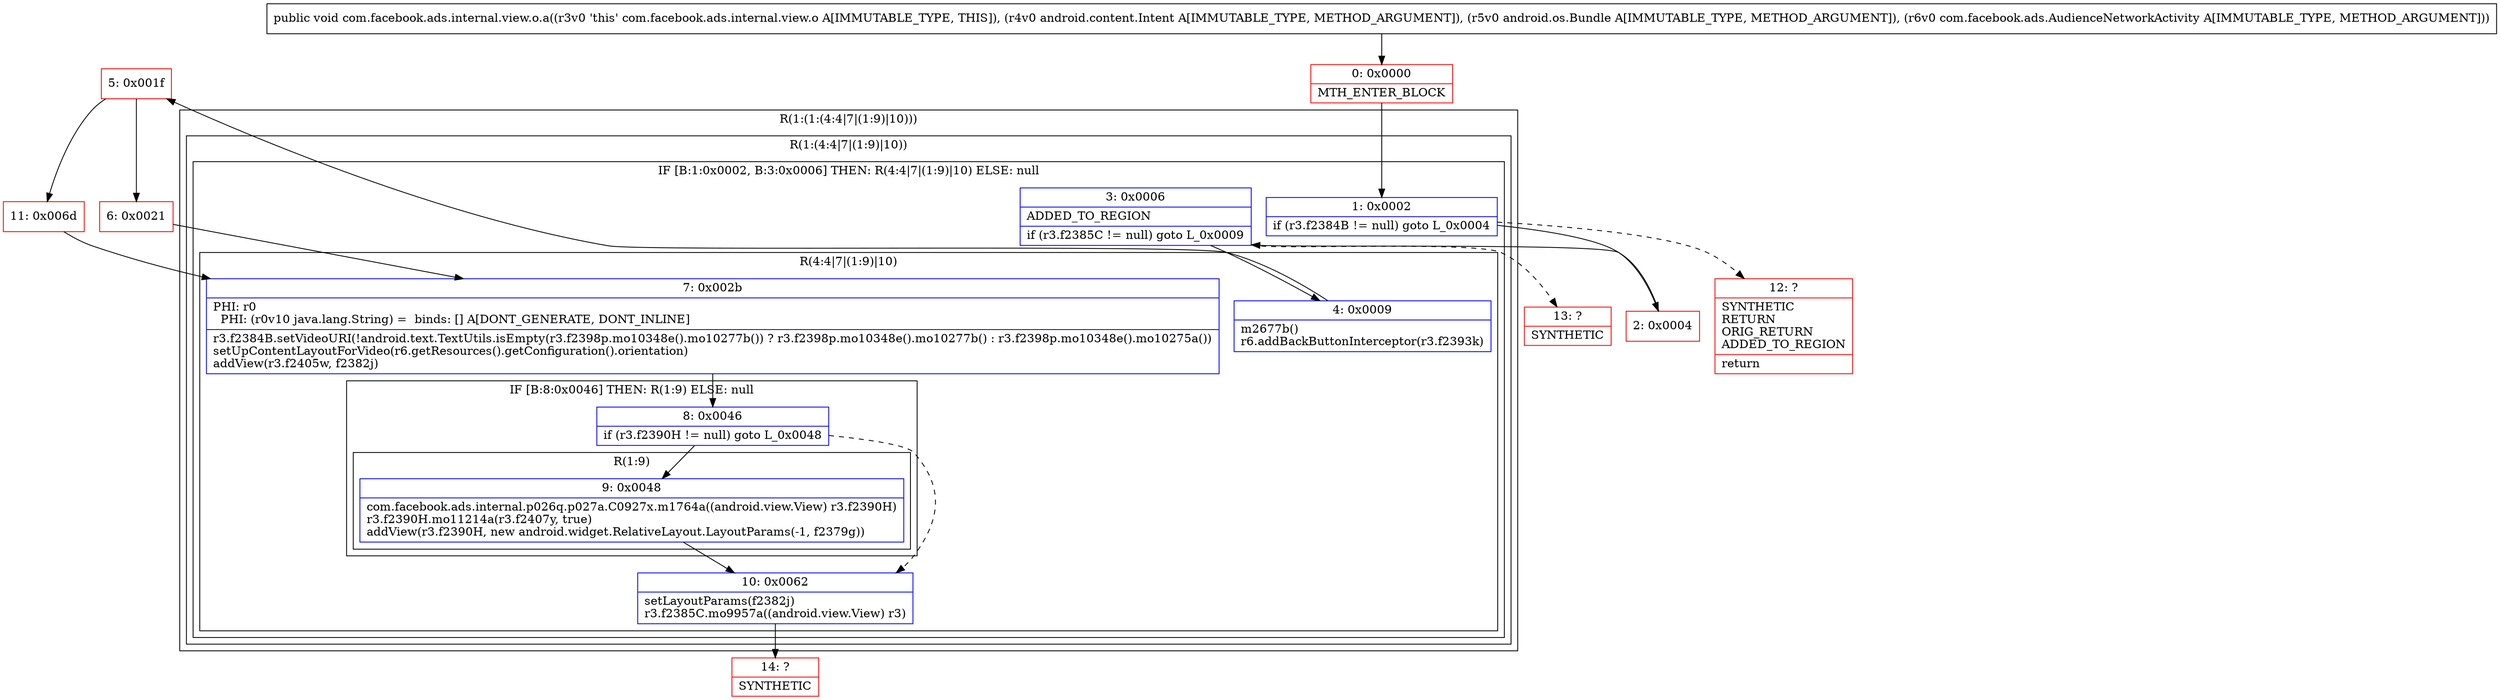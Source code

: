 digraph "CFG forcom.facebook.ads.internal.view.o.a(Landroid\/content\/Intent;Landroid\/os\/Bundle;Lcom\/facebook\/ads\/AudienceNetworkActivity;)V" {
subgraph cluster_Region_724732351 {
label = "R(1:(1:(4:4|7|(1:9)|10)))";
node [shape=record,color=blue];
subgraph cluster_Region_1958366215 {
label = "R(1:(4:4|7|(1:9)|10))";
node [shape=record,color=blue];
subgraph cluster_IfRegion_443403654 {
label = "IF [B:1:0x0002, B:3:0x0006] THEN: R(4:4|7|(1:9)|10) ELSE: null";
node [shape=record,color=blue];
Node_1 [shape=record,label="{1\:\ 0x0002|if (r3.f2384B != null) goto L_0x0004\l}"];
Node_3 [shape=record,label="{3\:\ 0x0006|ADDED_TO_REGION\l|if (r3.f2385C != null) goto L_0x0009\l}"];
subgraph cluster_Region_730989654 {
label = "R(4:4|7|(1:9)|10)";
node [shape=record,color=blue];
Node_4 [shape=record,label="{4\:\ 0x0009|m2677b()\lr6.addBackButtonInterceptor(r3.f2393k)\l}"];
Node_7 [shape=record,label="{7\:\ 0x002b|PHI: r0 \l  PHI: (r0v10 java.lang.String) =  binds: [] A[DONT_GENERATE, DONT_INLINE]\l|r3.f2384B.setVideoURI(!android.text.TextUtils.isEmpty(r3.f2398p.mo10348e().mo10277b()) ? r3.f2398p.mo10348e().mo10277b() : r3.f2398p.mo10348e().mo10275a())\lsetUpContentLayoutForVideo(r6.getResources().getConfiguration().orientation)\laddView(r3.f2405w, f2382j)\l}"];
subgraph cluster_IfRegion_349315050 {
label = "IF [B:8:0x0046] THEN: R(1:9) ELSE: null";
node [shape=record,color=blue];
Node_8 [shape=record,label="{8\:\ 0x0046|if (r3.f2390H != null) goto L_0x0048\l}"];
subgraph cluster_Region_841917187 {
label = "R(1:9)";
node [shape=record,color=blue];
Node_9 [shape=record,label="{9\:\ 0x0048|com.facebook.ads.internal.p026q.p027a.C0927x.m1764a((android.view.View) r3.f2390H)\lr3.f2390H.mo11214a(r3.f2407y, true)\laddView(r3.f2390H, new android.widget.RelativeLayout.LayoutParams(\-1, f2379g))\l}"];
}
}
Node_10 [shape=record,label="{10\:\ 0x0062|setLayoutParams(f2382j)\lr3.f2385C.mo9957a((android.view.View) r3)\l}"];
}
}
}
}
Node_0 [shape=record,color=red,label="{0\:\ 0x0000|MTH_ENTER_BLOCK\l}"];
Node_2 [shape=record,color=red,label="{2\:\ 0x0004}"];
Node_5 [shape=record,color=red,label="{5\:\ 0x001f}"];
Node_6 [shape=record,color=red,label="{6\:\ 0x0021}"];
Node_11 [shape=record,color=red,label="{11\:\ 0x006d}"];
Node_12 [shape=record,color=red,label="{12\:\ ?|SYNTHETIC\lRETURN\lORIG_RETURN\lADDED_TO_REGION\l|return\l}"];
Node_13 [shape=record,color=red,label="{13\:\ ?|SYNTHETIC\l}"];
Node_14 [shape=record,color=red,label="{14\:\ ?|SYNTHETIC\l}"];
MethodNode[shape=record,label="{public void com.facebook.ads.internal.view.o.a((r3v0 'this' com.facebook.ads.internal.view.o A[IMMUTABLE_TYPE, THIS]), (r4v0 android.content.Intent A[IMMUTABLE_TYPE, METHOD_ARGUMENT]), (r5v0 android.os.Bundle A[IMMUTABLE_TYPE, METHOD_ARGUMENT]), (r6v0 com.facebook.ads.AudienceNetworkActivity A[IMMUTABLE_TYPE, METHOD_ARGUMENT])) }"];
MethodNode -> Node_0;
Node_1 -> Node_2;
Node_1 -> Node_12[style=dashed];
Node_3 -> Node_4;
Node_3 -> Node_13[style=dashed];
Node_4 -> Node_5;
Node_7 -> Node_8;
Node_8 -> Node_9;
Node_8 -> Node_10[style=dashed];
Node_9 -> Node_10;
Node_10 -> Node_14;
Node_0 -> Node_1;
Node_2 -> Node_3;
Node_5 -> Node_6;
Node_5 -> Node_11;
Node_6 -> Node_7;
Node_11 -> Node_7;
}

